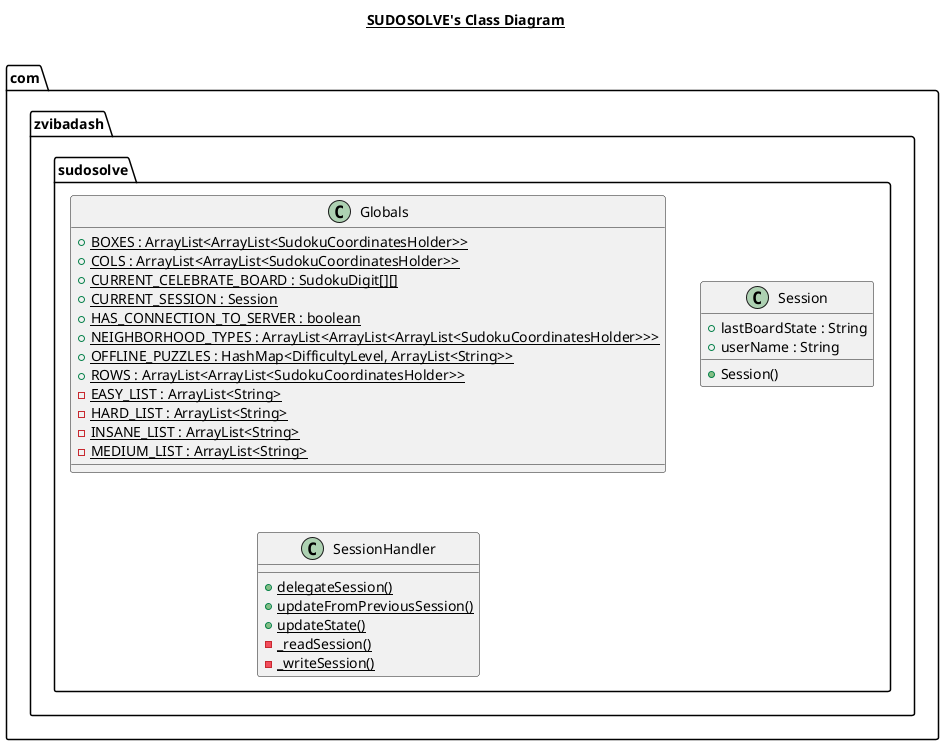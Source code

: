 @startuml

title __SUDOSOLVE's Class Diagram__\n

  namespace com.zvibadash.sudosolve {
    class com.zvibadash.sudosolve.Globals {
        {static} + BOXES : ArrayList<ArrayList<SudokuCoordinatesHolder>>
        {static} + COLS : ArrayList<ArrayList<SudokuCoordinatesHolder>>
        {static} + CURRENT_CELEBRATE_BOARD : SudokuDigit[][]
        {static} + CURRENT_SESSION : Session
        {static} + HAS_CONNECTION_TO_SERVER : boolean
        {static} + NEIGHBORHOOD_TYPES : ArrayList<ArrayList<ArrayList<SudokuCoordinatesHolder>>>
        {static} + OFFLINE_PUZZLES : HashMap<DifficultyLevel, ArrayList<String>>
        {static} + ROWS : ArrayList<ArrayList<SudokuCoordinatesHolder>>
        {static} - EASY_LIST : ArrayList<String>
        {static} - HARD_LIST : ArrayList<String>
        {static} - INSANE_LIST : ArrayList<String>
        {static} - MEDIUM_LIST : ArrayList<String>
    }
  }
  

  namespace com.zvibadash.sudosolve {
    class com.zvibadash.sudosolve.Session {
        + lastBoardState : String
        + userName : String
        + Session()
    }
  }
  

  namespace com.zvibadash.sudosolve {
    class com.zvibadash.sudosolve.SessionHandler {
        {static} + delegateSession()
        {static} + updateFromPreviousSession()
        {static} + updateState()
        {static} - _readSession()
        {static} - _writeSession()
    }
  }

@enduml
